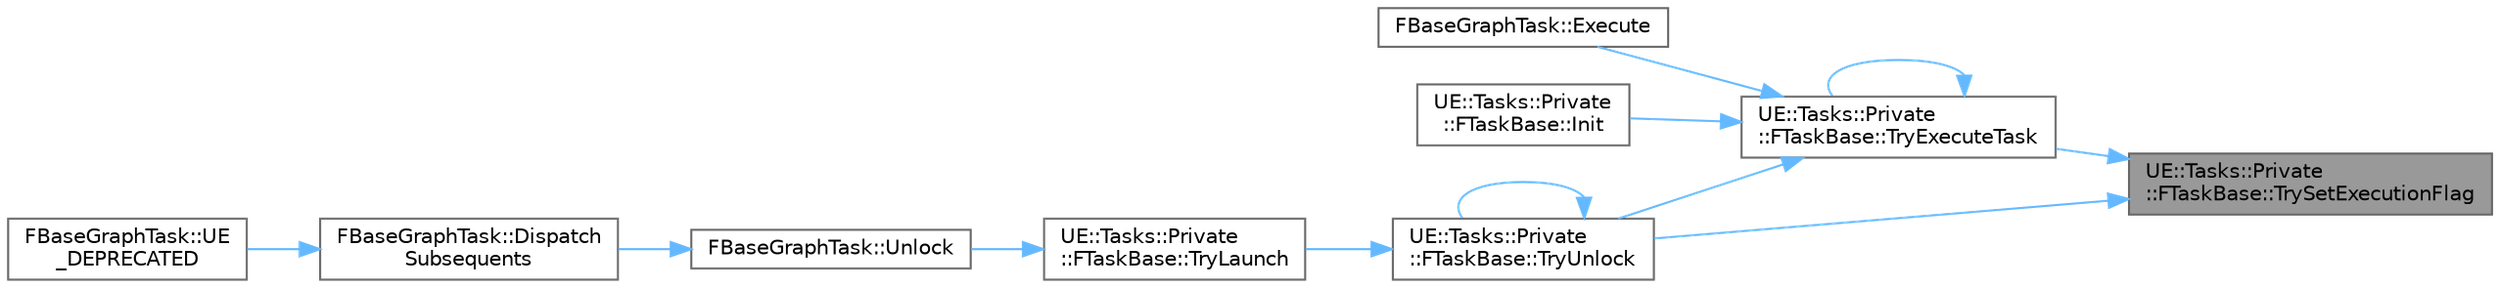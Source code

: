 digraph "UE::Tasks::Private::FTaskBase::TrySetExecutionFlag"
{
 // INTERACTIVE_SVG=YES
 // LATEX_PDF_SIZE
  bgcolor="transparent";
  edge [fontname=Helvetica,fontsize=10,labelfontname=Helvetica,labelfontsize=10];
  node [fontname=Helvetica,fontsize=10,shape=box,height=0.2,width=0.4];
  rankdir="RL";
  Node1 [id="Node000001",label="UE::Tasks::Private\l::FTaskBase::TrySetExecutionFlag",height=0.2,width=0.4,color="gray40", fillcolor="grey60", style="filled", fontcolor="black",tooltip=" "];
  Node1 -> Node2 [id="edge1_Node000001_Node000002",dir="back",color="steelblue1",style="solid",tooltip=" "];
  Node2 [id="Node000002",label="UE::Tasks::Private\l::FTaskBase::TryExecuteTask",height=0.2,width=0.4,color="grey40", fillcolor="white", style="filled",URL="$d9/d14/classUE_1_1Tasks_1_1Private_1_1FTaskBase.html#aa348d5593dd632cb03949720858d758e",tooltip=" "];
  Node2 -> Node3 [id="edge2_Node000002_Node000003",dir="back",color="steelblue1",style="solid",tooltip=" "];
  Node3 [id="Node000003",label="FBaseGraphTask::Execute",height=0.2,width=0.4,color="grey40", fillcolor="white", style="filled",URL="$d3/d6a/classFBaseGraphTask.html#a966913692e93d8559ab737b9da508a29",tooltip=" "];
  Node2 -> Node4 [id="edge3_Node000002_Node000004",dir="back",color="steelblue1",style="solid",tooltip=" "];
  Node4 [id="Node000004",label="UE::Tasks::Private\l::FTaskBase::Init",height=0.2,width=0.4,color="grey40", fillcolor="white", style="filled",URL="$d9/d14/classUE_1_1Tasks_1_1Private_1_1FTaskBase.html#ad52bcdecdbb2647e87f25038017a7b3e",tooltip=" "];
  Node2 -> Node2 [id="edge4_Node000002_Node000002",dir="back",color="steelblue1",style="solid",tooltip=" "];
  Node2 -> Node5 [id="edge5_Node000002_Node000005",dir="back",color="steelblue1",style="solid",tooltip=" "];
  Node5 [id="Node000005",label="UE::Tasks::Private\l::FTaskBase::TryUnlock",height=0.2,width=0.4,color="grey40", fillcolor="white", style="filled",URL="$d9/d14/classUE_1_1Tasks_1_1Private_1_1FTaskBase.html#a76fa89ddd136c98a73e24293207db664",tooltip=" "];
  Node5 -> Node6 [id="edge6_Node000005_Node000006",dir="back",color="steelblue1",style="solid",tooltip=" "];
  Node6 [id="Node000006",label="UE::Tasks::Private\l::FTaskBase::TryLaunch",height=0.2,width=0.4,color="grey40", fillcolor="white", style="filled",URL="$d9/d14/classUE_1_1Tasks_1_1Private_1_1FTaskBase.html#acb8de28b2de2ae146113053a640372f9",tooltip=" "];
  Node6 -> Node7 [id="edge7_Node000006_Node000007",dir="back",color="steelblue1",style="solid",tooltip=" "];
  Node7 [id="Node000007",label="FBaseGraphTask::Unlock",height=0.2,width=0.4,color="grey40", fillcolor="white", style="filled",URL="$d3/d6a/classFBaseGraphTask.html#a2ef724f88b13949572f4feb829b61b70",tooltip="Unlocks a task that was returned from ConstructAndHold or CreateGraphEvent, which may execute immedia..."];
  Node7 -> Node8 [id="edge8_Node000007_Node000008",dir="back",color="steelblue1",style="solid",tooltip=" "];
  Node8 [id="Node000008",label="FBaseGraphTask::Dispatch\lSubsequents",height=0.2,width=0.4,color="grey40", fillcolor="white", style="filled",URL="$d3/d6a/classFBaseGraphTask.html#a93d3f1e60f08d0000d611bc21892bad5",tooltip="Backward compatibility wrapper for Unlock."];
  Node8 -> Node9 [id="edge9_Node000008_Node000009",dir="back",color="steelblue1",style="solid",tooltip=" "];
  Node9 [id="Node000009",label="FBaseGraphTask::UE\l_DEPRECATED",height=0.2,width=0.4,color="grey40", fillcolor="white", style="filled",URL="$d3/d6a/classFBaseGraphTask.html#a2610e6c2655238a6ef8fe437f3024f09",tooltip=" "];
  Node5 -> Node5 [id="edge10_Node000005_Node000005",dir="back",color="steelblue1",style="solid",tooltip=" "];
  Node1 -> Node5 [id="edge11_Node000001_Node000005",dir="back",color="steelblue1",style="solid",tooltip=" "];
}
